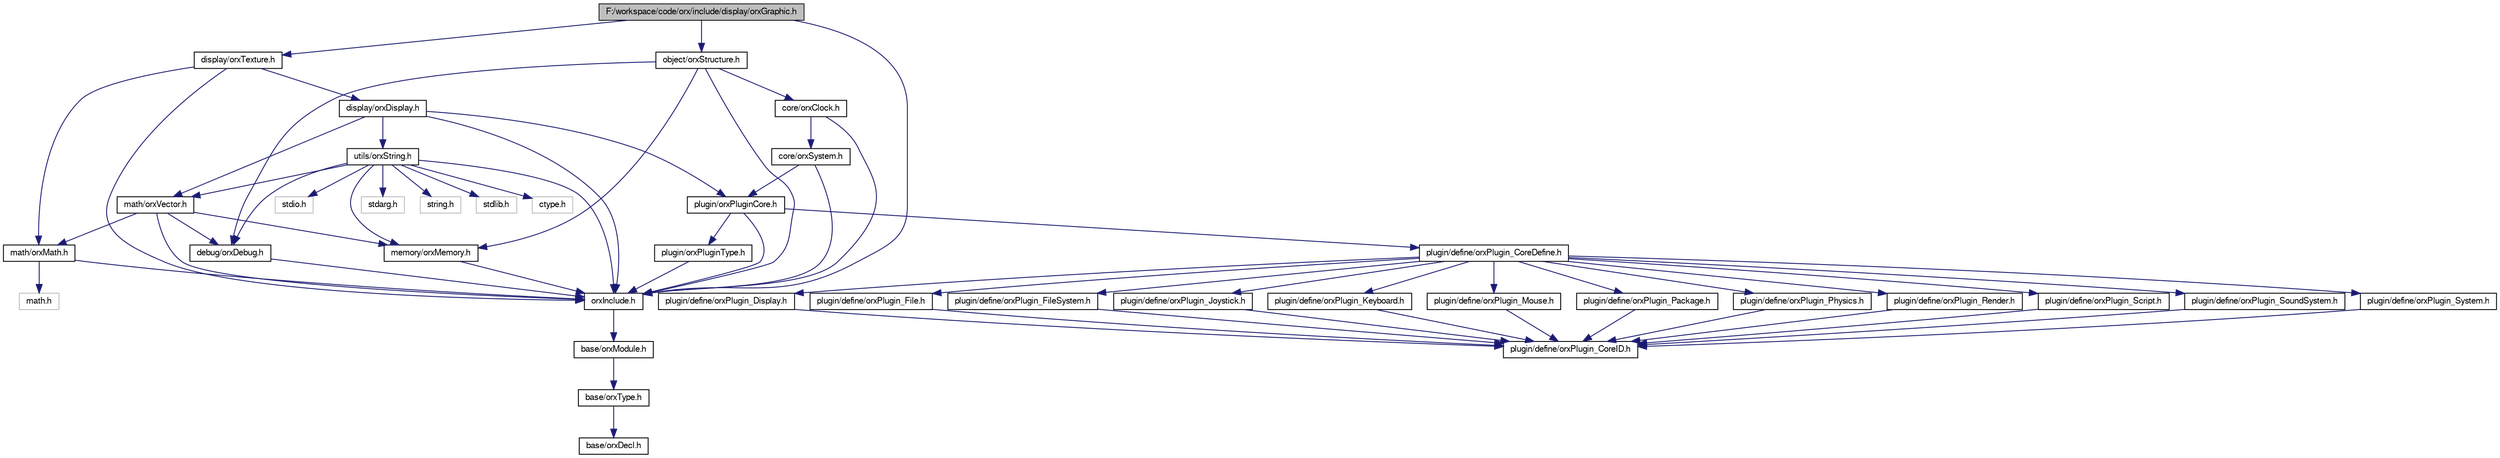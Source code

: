 digraph G
{
  bgcolor="transparent";
  edge [fontname="FreeSans",fontsize=10,labelfontname="FreeSans",labelfontsize=10];
  node [fontname="FreeSans",fontsize=10,shape=record];
  Node1 [label="F:/workspace/code/orx/include/display/orxGraphic.h",height=0.2,width=0.4,color="black", fillcolor="grey75", style="filled" fontcolor="black"];
  Node1 -> Node2 [color="midnightblue",fontsize=10,style="solid",fontname="FreeSans"];
  Node2 [label="orxInclude.h",height=0.2,width=0.4,color="black",URL="$orx_include_8h.html"];
  Node2 -> Node3 [color="midnightblue",fontsize=10,style="solid",fontname="FreeSans"];
  Node3 [label="base/orxModule.h",height=0.2,width=0.4,color="black",URL="$orx_module_8h.html"];
  Node3 -> Node4 [color="midnightblue",fontsize=10,style="solid",fontname="FreeSans"];
  Node4 [label="base/orxType.h",height=0.2,width=0.4,color="black",URL="$orx_type_8h.html"];
  Node4 -> Node5 [color="midnightblue",fontsize=10,style="solid",fontname="FreeSans"];
  Node5 [label="base/orxDecl.h",height=0.2,width=0.4,color="black",URL="$orx_decl_8h.html"];
  Node1 -> Node6 [color="midnightblue",fontsize=10,style="solid",fontname="FreeSans"];
  Node6 [label="display/orxTexture.h",height=0.2,width=0.4,color="black",URL="$orx_texture_8h.html"];
  Node6 -> Node2 [color="midnightblue",fontsize=10,style="solid",fontname="FreeSans"];
  Node6 -> Node7 [color="midnightblue",fontsize=10,style="solid",fontname="FreeSans"];
  Node7 [label="display/orxDisplay.h",height=0.2,width=0.4,color="black",URL="$orx_display_8h.html"];
  Node7 -> Node2 [color="midnightblue",fontsize=10,style="solid",fontname="FreeSans"];
  Node7 -> Node8 [color="midnightblue",fontsize=10,style="solid",fontname="FreeSans"];
  Node8 [label="plugin/orxPluginCore.h",height=0.2,width=0.4,color="black",URL="$orx_plugin_core_8h.html"];
  Node8 -> Node2 [color="midnightblue",fontsize=10,style="solid",fontname="FreeSans"];
  Node8 -> Node9 [color="midnightblue",fontsize=10,style="solid",fontname="FreeSans"];
  Node9 [label="plugin/orxPluginType.h",height=0.2,width=0.4,color="black",URL="$orx_plugin_type_8h.html"];
  Node9 -> Node2 [color="midnightblue",fontsize=10,style="solid",fontname="FreeSans"];
  Node8 -> Node10 [color="midnightblue",fontsize=10,style="solid",fontname="FreeSans"];
  Node10 [label="plugin/define/orxPlugin_CoreDefine.h",height=0.2,width=0.4,color="black",URL="$orx_plugin___core_define_8h.html"];
  Node10 -> Node11 [color="midnightblue",fontsize=10,style="solid",fontname="FreeSans"];
  Node11 [label="plugin/define/orxPlugin_Display.h",height=0.2,width=0.4,color="black",URL="$orx_plugin___display_8h.html"];
  Node11 -> Node12 [color="midnightblue",fontsize=10,style="solid",fontname="FreeSans"];
  Node12 [label="plugin/define/orxPlugin_CoreID.h",height=0.2,width=0.4,color="black",URL="$orx_plugin___core_i_d_8h.html"];
  Node10 -> Node13 [color="midnightblue",fontsize=10,style="solid",fontname="FreeSans"];
  Node13 [label="plugin/define/orxPlugin_File.h",height=0.2,width=0.4,color="black",URL="$orx_plugin___file_8h.html"];
  Node13 -> Node12 [color="midnightblue",fontsize=10,style="solid",fontname="FreeSans"];
  Node10 -> Node14 [color="midnightblue",fontsize=10,style="solid",fontname="FreeSans"];
  Node14 [label="plugin/define/orxPlugin_FileSystem.h",height=0.2,width=0.4,color="black",URL="$orx_plugin___file_system_8h.html"];
  Node14 -> Node12 [color="midnightblue",fontsize=10,style="solid",fontname="FreeSans"];
  Node10 -> Node15 [color="midnightblue",fontsize=10,style="solid",fontname="FreeSans"];
  Node15 [label="plugin/define/orxPlugin_Joystick.h",height=0.2,width=0.4,color="black",URL="$orx_plugin___joystick_8h.html"];
  Node15 -> Node12 [color="midnightblue",fontsize=10,style="solid",fontname="FreeSans"];
  Node10 -> Node16 [color="midnightblue",fontsize=10,style="solid",fontname="FreeSans"];
  Node16 [label="plugin/define/orxPlugin_Keyboard.h",height=0.2,width=0.4,color="black",URL="$orx_plugin___keyboard_8h.html"];
  Node16 -> Node12 [color="midnightblue",fontsize=10,style="solid",fontname="FreeSans"];
  Node10 -> Node17 [color="midnightblue",fontsize=10,style="solid",fontname="FreeSans"];
  Node17 [label="plugin/define/orxPlugin_Mouse.h",height=0.2,width=0.4,color="black",URL="$orx_plugin___mouse_8h.html"];
  Node17 -> Node12 [color="midnightblue",fontsize=10,style="solid",fontname="FreeSans"];
  Node10 -> Node18 [color="midnightblue",fontsize=10,style="solid",fontname="FreeSans"];
  Node18 [label="plugin/define/orxPlugin_Package.h",height=0.2,width=0.4,color="black",URL="$orx_plugin___package_8h.html"];
  Node18 -> Node12 [color="midnightblue",fontsize=10,style="solid",fontname="FreeSans"];
  Node10 -> Node19 [color="midnightblue",fontsize=10,style="solid",fontname="FreeSans"];
  Node19 [label="plugin/define/orxPlugin_Physics.h",height=0.2,width=0.4,color="black",URL="$orx_plugin___physics_8h.html"];
  Node19 -> Node12 [color="midnightblue",fontsize=10,style="solid",fontname="FreeSans"];
  Node10 -> Node20 [color="midnightblue",fontsize=10,style="solid",fontname="FreeSans"];
  Node20 [label="plugin/define/orxPlugin_Render.h",height=0.2,width=0.4,color="black",URL="$orx_plugin___render_8h.html"];
  Node20 -> Node12 [color="midnightblue",fontsize=10,style="solid",fontname="FreeSans"];
  Node10 -> Node21 [color="midnightblue",fontsize=10,style="solid",fontname="FreeSans"];
  Node21 [label="plugin/define/orxPlugin_Script.h",height=0.2,width=0.4,color="black",URL="$orx_plugin___script_8h.html"];
  Node21 -> Node12 [color="midnightblue",fontsize=10,style="solid",fontname="FreeSans"];
  Node10 -> Node22 [color="midnightblue",fontsize=10,style="solid",fontname="FreeSans"];
  Node22 [label="plugin/define/orxPlugin_SoundSystem.h",height=0.2,width=0.4,color="black",URL="$orx_plugin___sound_system_8h.html"];
  Node22 -> Node12 [color="midnightblue",fontsize=10,style="solid",fontname="FreeSans"];
  Node10 -> Node23 [color="midnightblue",fontsize=10,style="solid",fontname="FreeSans"];
  Node23 [label="plugin/define/orxPlugin_System.h",height=0.2,width=0.4,color="black",URL="$orx_plugin___system_8h.html"];
  Node23 -> Node12 [color="midnightblue",fontsize=10,style="solid",fontname="FreeSans"];
  Node7 -> Node24 [color="midnightblue",fontsize=10,style="solid",fontname="FreeSans"];
  Node24 [label="math/orxVector.h",height=0.2,width=0.4,color="black",URL="$orx_vector_8h.html"];
  Node24 -> Node2 [color="midnightblue",fontsize=10,style="solid",fontname="FreeSans"];
  Node24 -> Node25 [color="midnightblue",fontsize=10,style="solid",fontname="FreeSans"];
  Node25 [label="debug/orxDebug.h",height=0.2,width=0.4,color="black",URL="$orx_debug_8h.html"];
  Node25 -> Node2 [color="midnightblue",fontsize=10,style="solid",fontname="FreeSans"];
  Node24 -> Node26 [color="midnightblue",fontsize=10,style="solid",fontname="FreeSans"];
  Node26 [label="memory/orxMemory.h",height=0.2,width=0.4,color="black",URL="$orx_memory_8h.html"];
  Node26 -> Node2 [color="midnightblue",fontsize=10,style="solid",fontname="FreeSans"];
  Node24 -> Node27 [color="midnightblue",fontsize=10,style="solid",fontname="FreeSans"];
  Node27 [label="math/orxMath.h",height=0.2,width=0.4,color="black",URL="$orx_math_8h.html"];
  Node27 -> Node2 [color="midnightblue",fontsize=10,style="solid",fontname="FreeSans"];
  Node27 -> Node28 [color="midnightblue",fontsize=10,style="solid",fontname="FreeSans"];
  Node28 [label="math.h",height=0.2,width=0.4,color="grey75"];
  Node7 -> Node29 [color="midnightblue",fontsize=10,style="solid",fontname="FreeSans"];
  Node29 [label="utils/orxString.h",height=0.2,width=0.4,color="black",URL="$orx_string_8h.html"];
  Node29 -> Node2 [color="midnightblue",fontsize=10,style="solid",fontname="FreeSans"];
  Node29 -> Node26 [color="midnightblue",fontsize=10,style="solid",fontname="FreeSans"];
  Node29 -> Node24 [color="midnightblue",fontsize=10,style="solid",fontname="FreeSans"];
  Node29 -> Node30 [color="midnightblue",fontsize=10,style="solid",fontname="FreeSans"];
  Node30 [label="stdio.h",height=0.2,width=0.4,color="grey75"];
  Node29 -> Node31 [color="midnightblue",fontsize=10,style="solid",fontname="FreeSans"];
  Node31 [label="stdarg.h",height=0.2,width=0.4,color="grey75"];
  Node29 -> Node32 [color="midnightblue",fontsize=10,style="solid",fontname="FreeSans"];
  Node32 [label="string.h",height=0.2,width=0.4,color="grey75"];
  Node29 -> Node33 [color="midnightblue",fontsize=10,style="solid",fontname="FreeSans"];
  Node33 [label="stdlib.h",height=0.2,width=0.4,color="grey75"];
  Node29 -> Node34 [color="midnightblue",fontsize=10,style="solid",fontname="FreeSans"];
  Node34 [label="ctype.h",height=0.2,width=0.4,color="grey75"];
  Node29 -> Node25 [color="midnightblue",fontsize=10,style="solid",fontname="FreeSans"];
  Node6 -> Node27 [color="midnightblue",fontsize=10,style="solid",fontname="FreeSans"];
  Node1 -> Node35 [color="midnightblue",fontsize=10,style="solid",fontname="FreeSans"];
  Node35 [label="object/orxStructure.h",height=0.2,width=0.4,color="black",URL="$orx_structure_8h.html"];
  Node35 -> Node2 [color="midnightblue",fontsize=10,style="solid",fontname="FreeSans"];
  Node35 -> Node36 [color="midnightblue",fontsize=10,style="solid",fontname="FreeSans"];
  Node36 [label="core/orxClock.h",height=0.2,width=0.4,color="black",URL="$orx_clock_8h.html"];
  Node36 -> Node2 [color="midnightblue",fontsize=10,style="solid",fontname="FreeSans"];
  Node36 -> Node37 [color="midnightblue",fontsize=10,style="solid",fontname="FreeSans"];
  Node37 [label="core/orxSystem.h",height=0.2,width=0.4,color="black",URL="$orx_system_8h.html"];
  Node37 -> Node2 [color="midnightblue",fontsize=10,style="solid",fontname="FreeSans"];
  Node37 -> Node8 [color="midnightblue",fontsize=10,style="solid",fontname="FreeSans"];
  Node35 -> Node25 [color="midnightblue",fontsize=10,style="solid",fontname="FreeSans"];
  Node35 -> Node26 [color="midnightblue",fontsize=10,style="solid",fontname="FreeSans"];
}
